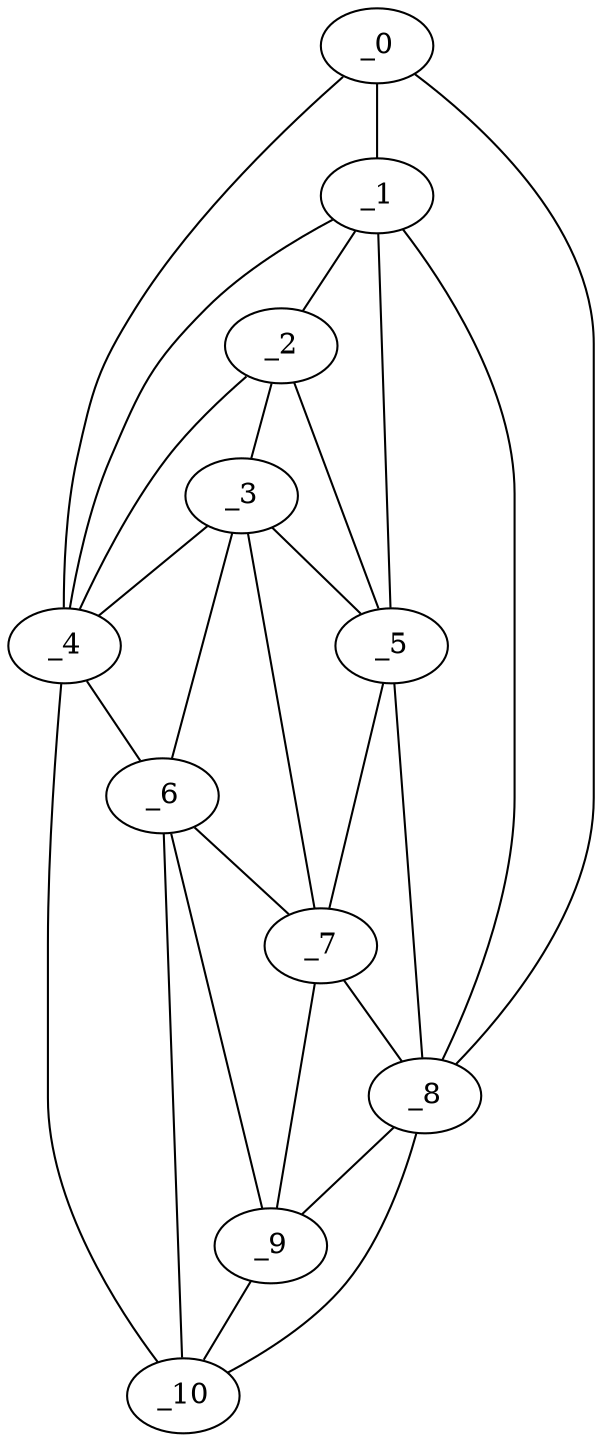 graph "obj34__240.gxl" {
	_0	 [x=37,
		y=33];
	_1	 [x=43,
		y=34];
	_0 -- _1	 [valence=2];
	_4	 [x=66,
		y=78];
	_0 -- _4	 [valence=1];
	_8	 [x=88,
		y=32];
	_0 -- _8	 [valence=1];
	_2	 [x=55,
		y=37];
	_1 -- _2	 [valence=2];
	_1 -- _4	 [valence=2];
	_5	 [x=71,
		y=36];
	_1 -- _5	 [valence=1];
	_1 -- _8	 [valence=2];
	_3	 [x=60,
		y=40];
	_2 -- _3	 [valence=2];
	_2 -- _4	 [valence=2];
	_2 -- _5	 [valence=2];
	_3 -- _4	 [valence=2];
	_3 -- _5	 [valence=2];
	_6	 [x=77,
		y=71];
	_3 -- _6	 [valence=2];
	_7	 [x=79,
		y=42];
	_3 -- _7	 [valence=1];
	_4 -- _6	 [valence=1];
	_10	 [x=124,
		y=66];
	_4 -- _10	 [valence=1];
	_5 -- _7	 [valence=2];
	_5 -- _8	 [valence=2];
	_6 -- _7	 [valence=2];
	_9	 [x=95,
		y=55];
	_6 -- _9	 [valence=2];
	_6 -- _10	 [valence=2];
	_7 -- _8	 [valence=1];
	_7 -- _9	 [valence=1];
	_8 -- _9	 [valence=2];
	_8 -- _10	 [valence=1];
	_9 -- _10	 [valence=1];
}
